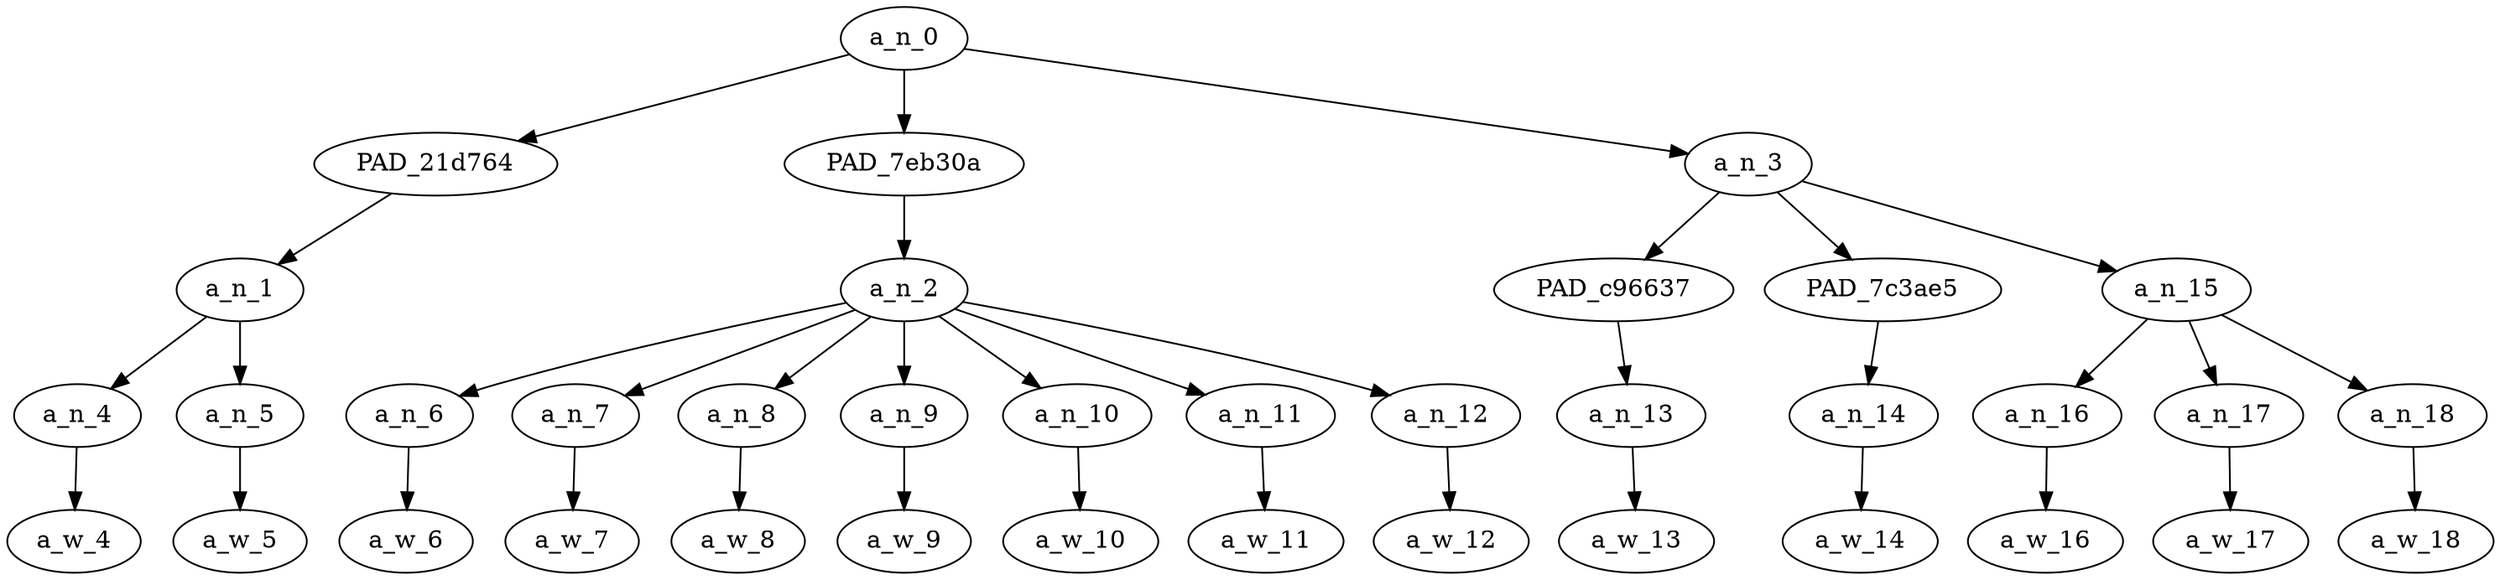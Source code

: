 strict digraph "" {
	a_n_0	[div_dir=1,
		index=0,
		level=4,
		pos="5.277777777777778,4!",
		text_span="[0, 1, 2, 3, 4, 5, 6, 7, 8, 9, 10, 11, 12, 13]",
		value=0.99999999];
	PAD_21d764	[div_dir=-1,
		index=0,
		level=3,
		pos="0.5,3!",
		text_span="[0, 1]",
		value=0.09723174];
	a_n_0 -> PAD_21d764;
	PAD_7eb30a	[div_dir=1,
		index=1,
		level=3,
		pos="5.0,3!",
		text_span="[2, 3, 4, 5, 6, 7, 8]",
		value=0.33573887];
	a_n_0 -> PAD_7eb30a;
	a_n_3	[div_dir=-1,
		index=2,
		level=3,
		pos="10.333333333333334,3!",
		text_span="[9, 10, 11, 12, 13]",
		value=0.56697383];
	a_n_0 -> a_n_3;
	a_n_1	[div_dir=-1,
		index=0,
		level=2,
		pos="0.5,2!",
		text_span="[0, 1]",
		value=0.09723174];
	PAD_21d764 -> a_n_1;
	a_n_4	[div_dir=1,
		index=0,
		level=1,
		pos="0.0,1!",
		text_span="[0]",
		value=0.04178476];
	a_n_1 -> a_n_4;
	a_n_5	[div_dir=-1,
		index=1,
		level=1,
		pos="1.0,1!",
		text_span="[1]",
		value=0.05528911];
	a_n_1 -> a_n_5;
	a_w_4	[div_dir=0,
		index=0,
		level=0,
		pos="0,0!",
		text_span="[0]",
		value="<user>"];
	a_n_4 -> a_w_4;
	a_w_5	[div_dir=0,
		index=1,
		level=0,
		pos="1,0!",
		text_span="[1]",
		value=yeah];
	a_n_5 -> a_w_5;
	a_n_2	[div_dir=1,
		index=1,
		level=2,
		pos="5.0,2!",
		text_span="[2, 3, 4, 5, 6, 7, 8]",
		value=0.33573887];
	PAD_7eb30a -> a_n_2;
	a_n_6	[div_dir=1,
		index=2,
		level=1,
		pos="2.0,1!",
		text_span="[2]",
		value=0.02961884];
	a_n_2 -> a_n_6;
	a_n_7	[div_dir=1,
		index=3,
		level=1,
		pos="3.0,1!",
		text_span="[3]",
		value=0.04774948];
	a_n_2 -> a_n_7;
	a_n_8	[div_dir=1,
		index=4,
		level=1,
		pos="4.0,1!",
		text_span="[4]",
		value=0.03173202];
	a_n_2 -> a_n_8;
	a_n_9	[div_dir=1,
		index=5,
		level=1,
		pos="5.0,1!",
		text_span="[5]",
		value=0.11222805];
	a_n_2 -> a_n_9;
	a_n_10	[div_dir=1,
		index=6,
		level=1,
		pos="6.0,1!",
		text_span="[6]",
		value=0.03601357];
	a_n_2 -> a_n_10;
	a_n_11	[div_dir=1,
		index=7,
		level=1,
		pos="7.0,1!",
		text_span="[7]",
		value=0.05093970];
	a_n_2 -> a_n_11;
	a_n_12	[div_dir=-1,
		index=8,
		level=1,
		pos="8.0,1!",
		text_span="[8]",
		value=0.02712802];
	a_n_2 -> a_n_12;
	a_w_6	[div_dir=0,
		index=2,
		level=0,
		pos="2,0!",
		text_span="[2]",
		value=i];
	a_n_6 -> a_w_6;
	a_w_7	[div_dir=0,
		index=3,
		level=0,
		pos="3,0!",
		text_span="[3]",
		value=’];
	a_n_7 -> a_w_7;
	a_w_8	[div_dir=0,
		index=4,
		level=0,
		pos="4,0!",
		text_span="[4]",
		value=m];
	a_n_8 -> a_w_8;
	a_w_9	[div_dir=0,
		index=5,
		level=0,
		pos="5,0!",
		text_span="[5]",
		value=fwy];
	a_n_9 -> a_w_9;
	a_w_10	[div_dir=0,
		index=6,
		level=0,
		pos="6,0!",
		text_span="[6]",
		value=don];
	a_n_10 -> a_w_10;
	a_w_11	[div_dir=0,
		index=7,
		level=0,
		pos="7,0!",
		text_span="[7]",
		value=’1];
	a_n_11 -> a_w_11;
	a_w_12	[div_dir=0,
		index=8,
		level=0,
		pos="8,0!",
		text_span="[8]",
		value=t];
	a_n_12 -> a_w_12;
	PAD_c96637	[div_dir=1,
		index=2,
		level=2,
		pos="9.0,2!",
		text_span="[9]",
		value=0.04165029];
	a_n_3 -> PAD_c96637;
	PAD_7c3ae5	[div_dir=-1,
		index=3,
		level=2,
		pos="10.0,2!",
		text_span="[10]",
		value=0.07211938];
	a_n_3 -> PAD_7c3ae5;
	a_n_15	[div_dir=-1,
		index=4,
		level=2,
		pos="12.0,2!",
		text_span="[11, 12, 13]",
		value=0.45297791];
	a_n_3 -> a_n_15;
	a_n_13	[div_dir=1,
		index=9,
		level=1,
		pos="9.0,1!",
		text_span="[9]",
		value=0.04165029];
	PAD_c96637 -> a_n_13;
	a_w_13	[div_dir=0,
		index=9,
		level=0,
		pos="9,0!",
		text_span="[9]",
		value=do];
	a_n_13 -> a_w_13;
	a_n_14	[div_dir=-1,
		index=10,
		level=1,
		pos="10.0,1!",
		text_span="[10]",
		value=0.07211938];
	PAD_7c3ae5 -> a_n_14;
	a_w_14	[div_dir=0,
		index=10,
		level=0,
		pos="10,0!",
		text_span="[10]",
		value=that];
	a_n_14 -> a_w_14;
	a_n_16	[div_dir=-1,
		index=11,
		level=1,
		pos="11.0,1!",
		text_span="[11]",
		value=0.25198520];
	a_n_15 -> a_n_16;
	a_n_17	[div_dir=1,
		index=12,
		level=1,
		pos="12.0,1!",
		text_span="[12]",
		value=0.11167858];
	a_n_15 -> a_n_17;
	a_n_18	[div_dir=-1,
		index=13,
		level=1,
		pos="13.0,1!",
		text_span="[13]",
		value=0.08902255];
	a_n_15 -> a_n_18;
	a_w_16	[div_dir=0,
		index=11,
		level=0,
		pos="11,0!",
		text_span="[11]",
		value=ghetto];
	a_n_16 -> a_w_16;
	a_w_17	[div_dir=0,
		index=12,
		level=0,
		pos="12,0!",
		text_span="[12]",
		value=ass];
	a_n_17 -> a_w_17;
	a_w_18	[div_dir=0,
		index=13,
		level=0,
		pos="13,0!",
		text_span="[13]",
		value=shit];
	a_n_18 -> a_w_18;
}
